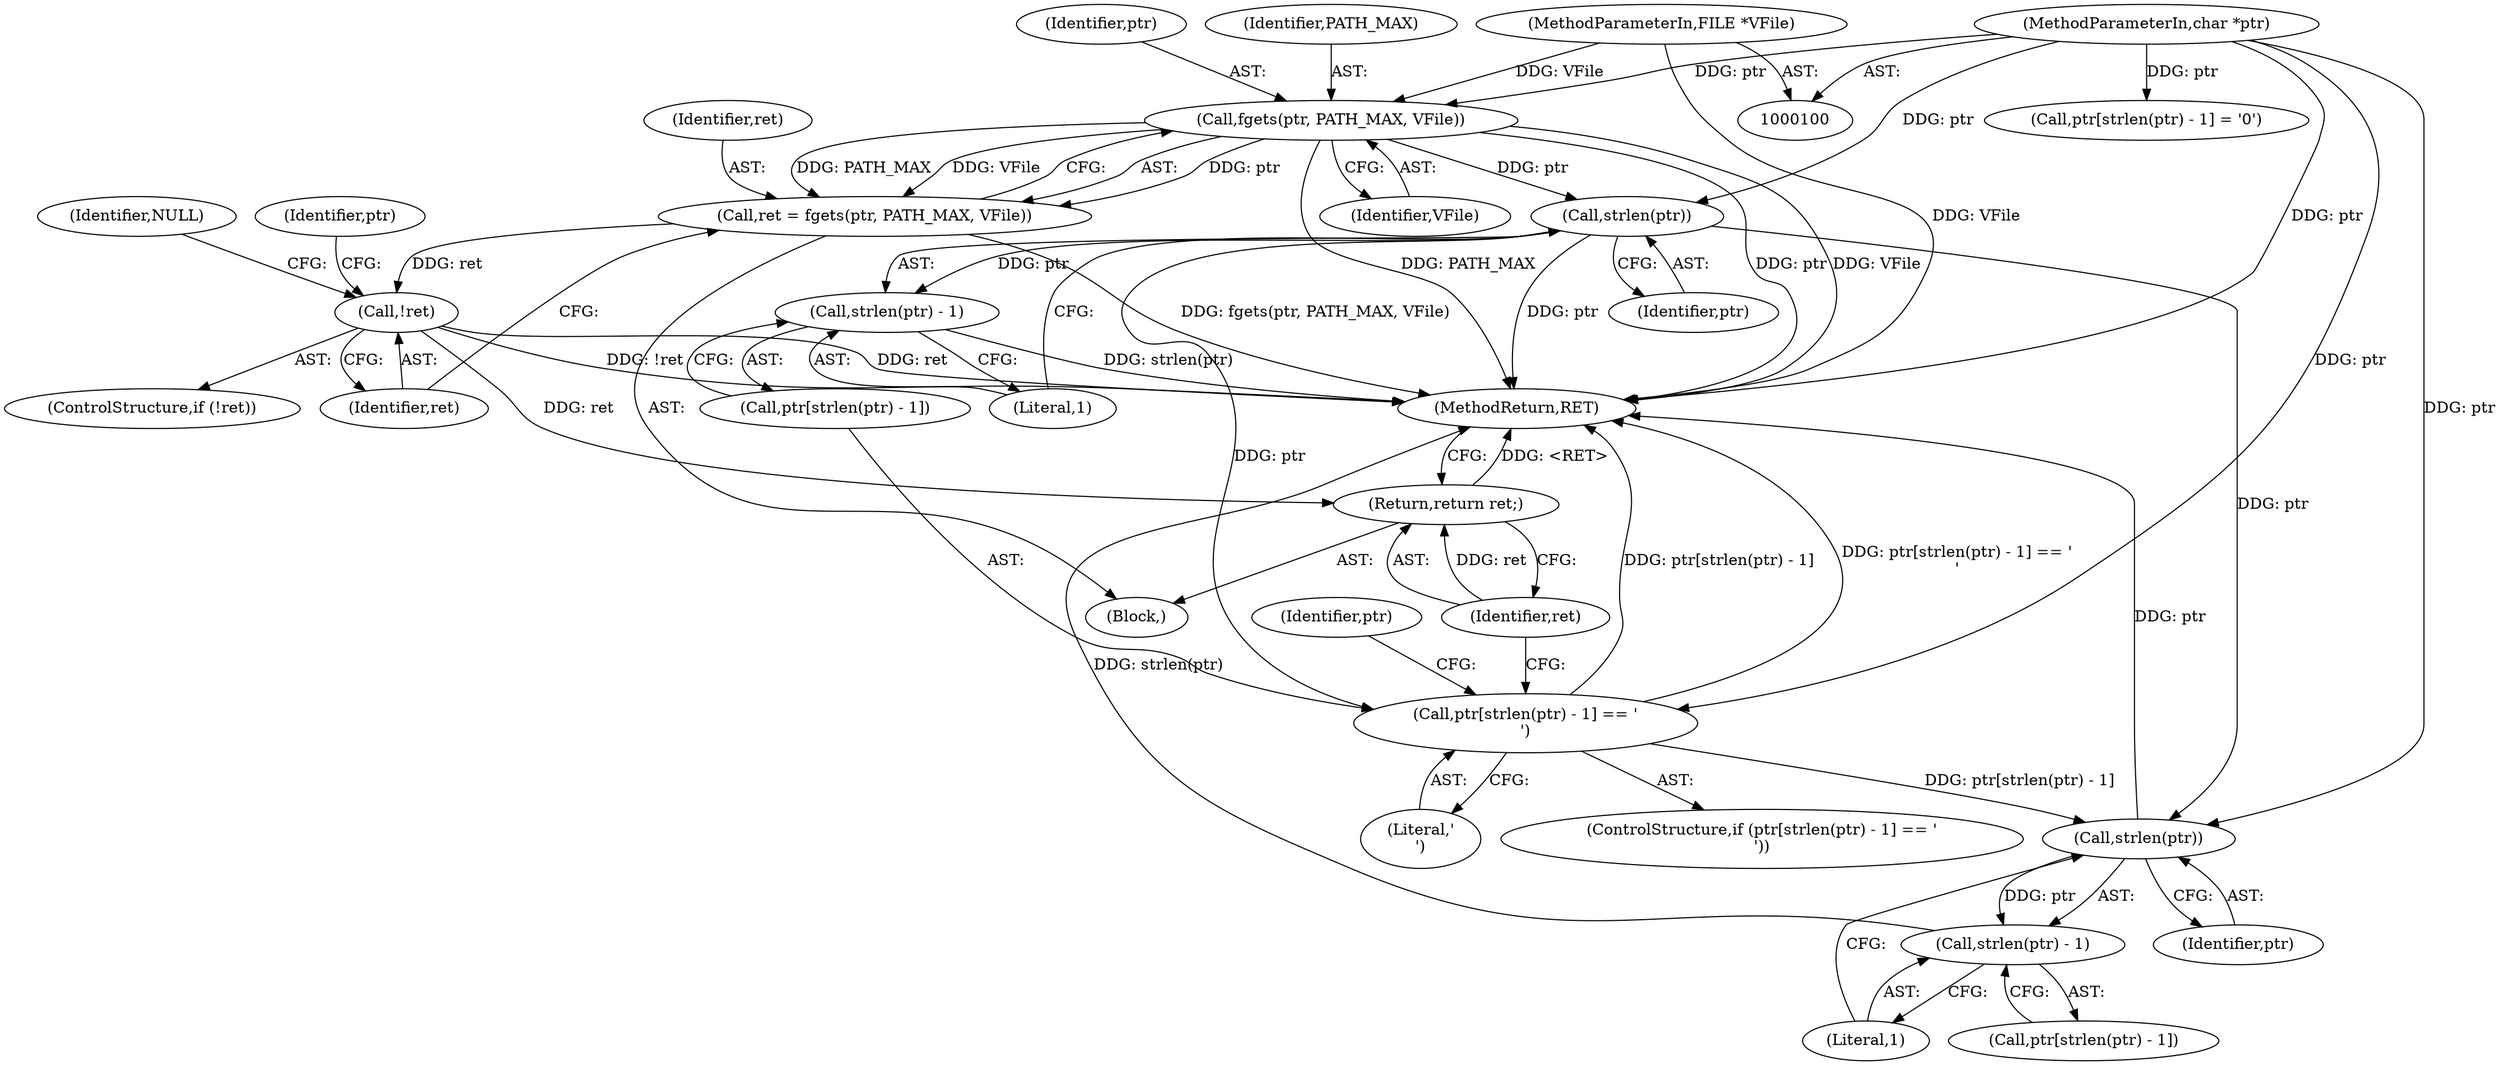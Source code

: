 digraph "0_tcpdump_9ba91381954ad325ea4fd26b9c65a8bd9a2a85b6@API" {
"1000107" [label="(Call,fgets(ptr, PATH_MAX, VFile))"];
"1000102" [label="(MethodParameterIn,char *ptr)"];
"1000101" [label="(MethodParameterIn,FILE *VFile)"];
"1000105" [label="(Call,ret = fgets(ptr, PATH_MAX, VFile))"];
"1000112" [label="(Call,!ret)"];
"1000133" [label="(Return,return ret;)"];
"1000121" [label="(Call,strlen(ptr))"];
"1000117" [label="(Call,ptr[strlen(ptr) - 1] == '\n')"];
"1000129" [label="(Call,strlen(ptr))"];
"1000128" [label="(Call,strlen(ptr) - 1)"];
"1000120" [label="(Call,strlen(ptr) - 1)"];
"1000123" [label="(Literal,1)"];
"1000131" [label="(Literal,1)"];
"1000117" [label="(Call,ptr[strlen(ptr) - 1] == '\n')"];
"1000103" [label="(Block,)"];
"1000111" [label="(ControlStructure,if (!ret))"];
"1000102" [label="(MethodParameterIn,char *ptr)"];
"1000118" [label="(Call,ptr[strlen(ptr) - 1])"];
"1000120" [label="(Call,strlen(ptr) - 1)"];
"1000106" [label="(Identifier,ret)"];
"1000101" [label="(MethodParameterIn,FILE *VFile)"];
"1000125" [label="(Call,ptr[strlen(ptr) - 1] = '\0')"];
"1000115" [label="(Identifier,NULL)"];
"1000130" [label="(Identifier,ptr)"];
"1000121" [label="(Call,strlen(ptr))"];
"1000127" [label="(Identifier,ptr)"];
"1000134" [label="(Identifier,ret)"];
"1000128" [label="(Call,strlen(ptr) - 1)"];
"1000126" [label="(Call,ptr[strlen(ptr) - 1])"];
"1000135" [label="(MethodReturn,RET)"];
"1000110" [label="(Identifier,VFile)"];
"1000109" [label="(Identifier,PATH_MAX)"];
"1000113" [label="(Identifier,ret)"];
"1000122" [label="(Identifier,ptr)"];
"1000105" [label="(Call,ret = fgets(ptr, PATH_MAX, VFile))"];
"1000133" [label="(Return,return ret;)"];
"1000119" [label="(Identifier,ptr)"];
"1000112" [label="(Call,!ret)"];
"1000116" [label="(ControlStructure,if (ptr[strlen(ptr) - 1] == '\n'))"];
"1000108" [label="(Identifier,ptr)"];
"1000107" [label="(Call,fgets(ptr, PATH_MAX, VFile))"];
"1000129" [label="(Call,strlen(ptr))"];
"1000124" [label="(Literal,'\n')"];
"1000107" -> "1000105"  [label="AST: "];
"1000107" -> "1000110"  [label="CFG: "];
"1000108" -> "1000107"  [label="AST: "];
"1000109" -> "1000107"  [label="AST: "];
"1000110" -> "1000107"  [label="AST: "];
"1000105" -> "1000107"  [label="CFG: "];
"1000107" -> "1000135"  [label="DDG: ptr"];
"1000107" -> "1000135"  [label="DDG: PATH_MAX"];
"1000107" -> "1000135"  [label="DDG: VFile"];
"1000107" -> "1000105"  [label="DDG: ptr"];
"1000107" -> "1000105"  [label="DDG: PATH_MAX"];
"1000107" -> "1000105"  [label="DDG: VFile"];
"1000102" -> "1000107"  [label="DDG: ptr"];
"1000101" -> "1000107"  [label="DDG: VFile"];
"1000107" -> "1000121"  [label="DDG: ptr"];
"1000102" -> "1000100"  [label="AST: "];
"1000102" -> "1000135"  [label="DDG: ptr"];
"1000102" -> "1000117"  [label="DDG: ptr"];
"1000102" -> "1000121"  [label="DDG: ptr"];
"1000102" -> "1000125"  [label="DDG: ptr"];
"1000102" -> "1000129"  [label="DDG: ptr"];
"1000101" -> "1000100"  [label="AST: "];
"1000101" -> "1000135"  [label="DDG: VFile"];
"1000105" -> "1000103"  [label="AST: "];
"1000106" -> "1000105"  [label="AST: "];
"1000113" -> "1000105"  [label="CFG: "];
"1000105" -> "1000135"  [label="DDG: fgets(ptr, PATH_MAX, VFile)"];
"1000105" -> "1000112"  [label="DDG: ret"];
"1000112" -> "1000111"  [label="AST: "];
"1000112" -> "1000113"  [label="CFG: "];
"1000113" -> "1000112"  [label="AST: "];
"1000115" -> "1000112"  [label="CFG: "];
"1000119" -> "1000112"  [label="CFG: "];
"1000112" -> "1000135"  [label="DDG: !ret"];
"1000112" -> "1000135"  [label="DDG: ret"];
"1000112" -> "1000133"  [label="DDG: ret"];
"1000133" -> "1000103"  [label="AST: "];
"1000133" -> "1000134"  [label="CFG: "];
"1000134" -> "1000133"  [label="AST: "];
"1000135" -> "1000133"  [label="CFG: "];
"1000133" -> "1000135"  [label="DDG: <RET>"];
"1000134" -> "1000133"  [label="DDG: ret"];
"1000121" -> "1000120"  [label="AST: "];
"1000121" -> "1000122"  [label="CFG: "];
"1000122" -> "1000121"  [label="AST: "];
"1000123" -> "1000121"  [label="CFG: "];
"1000121" -> "1000135"  [label="DDG: ptr"];
"1000121" -> "1000117"  [label="DDG: ptr"];
"1000121" -> "1000120"  [label="DDG: ptr"];
"1000121" -> "1000129"  [label="DDG: ptr"];
"1000117" -> "1000116"  [label="AST: "];
"1000117" -> "1000124"  [label="CFG: "];
"1000118" -> "1000117"  [label="AST: "];
"1000124" -> "1000117"  [label="AST: "];
"1000127" -> "1000117"  [label="CFG: "];
"1000134" -> "1000117"  [label="CFG: "];
"1000117" -> "1000135"  [label="DDG: ptr[strlen(ptr) - 1] == '\n'"];
"1000117" -> "1000135"  [label="DDG: ptr[strlen(ptr) - 1]"];
"1000117" -> "1000129"  [label="DDG: ptr[strlen(ptr) - 1]"];
"1000129" -> "1000128"  [label="AST: "];
"1000129" -> "1000130"  [label="CFG: "];
"1000130" -> "1000129"  [label="AST: "];
"1000131" -> "1000129"  [label="CFG: "];
"1000129" -> "1000135"  [label="DDG: ptr"];
"1000129" -> "1000128"  [label="DDG: ptr"];
"1000128" -> "1000126"  [label="AST: "];
"1000128" -> "1000131"  [label="CFG: "];
"1000131" -> "1000128"  [label="AST: "];
"1000126" -> "1000128"  [label="CFG: "];
"1000128" -> "1000135"  [label="DDG: strlen(ptr)"];
"1000120" -> "1000118"  [label="AST: "];
"1000120" -> "1000123"  [label="CFG: "];
"1000123" -> "1000120"  [label="AST: "];
"1000118" -> "1000120"  [label="CFG: "];
"1000120" -> "1000135"  [label="DDG: strlen(ptr)"];
}
